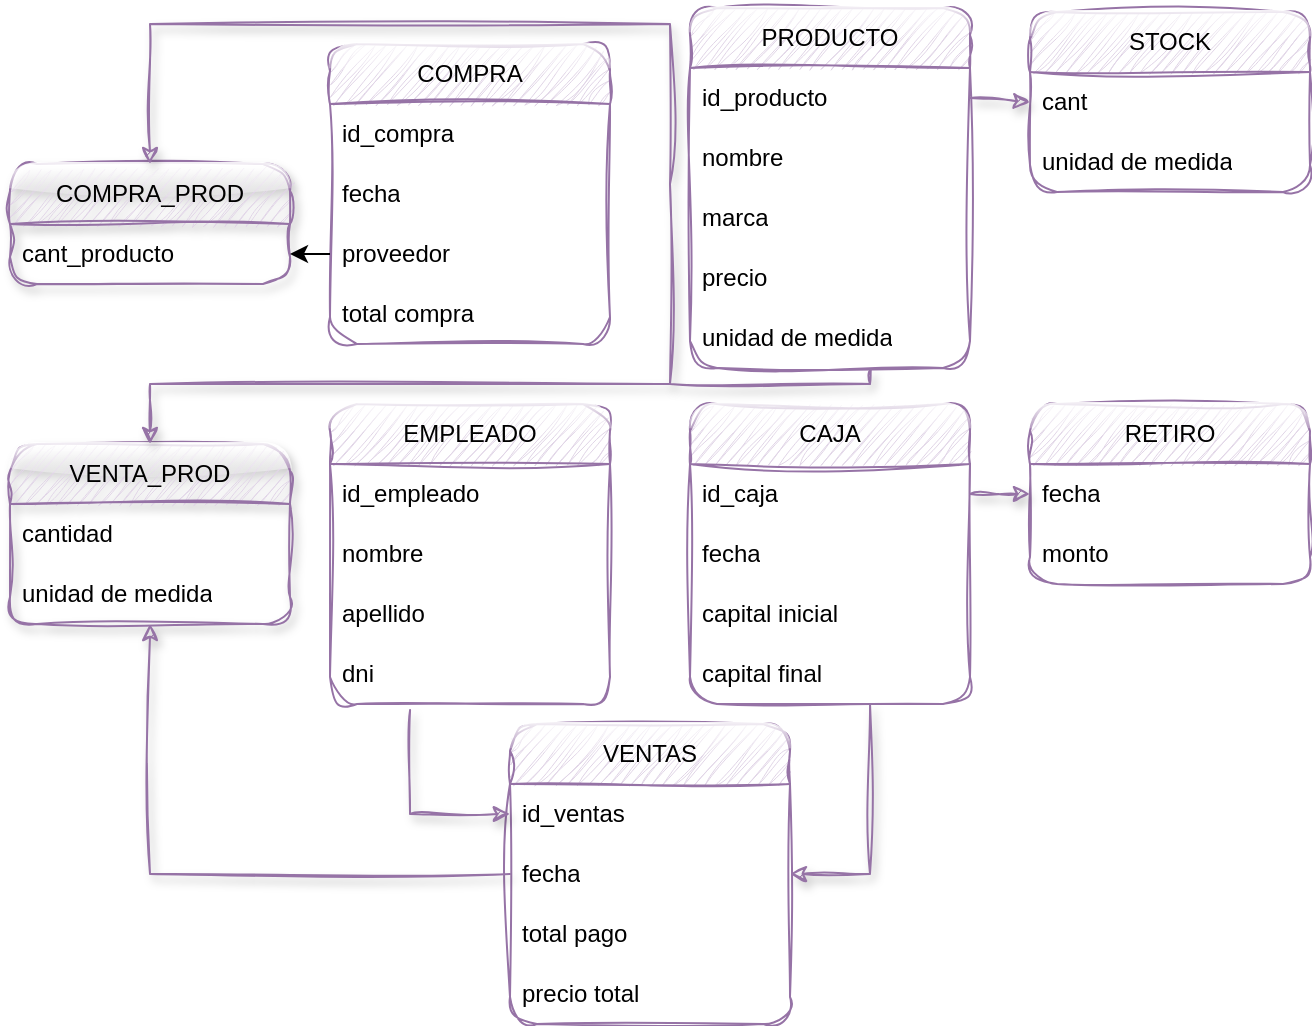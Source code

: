 <mxfile version="22.1.2" type="github">
  <diagram id="C5RBs43oDa-KdzZeNtuy" name="Page-1">
    <mxGraphModel dx="978" dy="520" grid="1" gridSize="10" guides="1" tooltips="1" connect="1" arrows="1" fold="1" page="1" pageScale="1" pageWidth="827" pageHeight="1169" math="0" shadow="0">
      <root>
        <mxCell id="WIyWlLk6GJQsqaUBKTNV-0" />
        <mxCell id="WIyWlLk6GJQsqaUBKTNV-1" parent="WIyWlLk6GJQsqaUBKTNV-0" />
        <mxCell id="2cjY5G2QwRt7IRQpPaNF-2" value="PRODUCTO" style="swimlane;fontStyle=0;childLayout=stackLayout;horizontal=1;startSize=30;horizontalStack=0;resizeParent=1;resizeParentMax=0;resizeLast=0;collapsible=1;marginBottom=0;whiteSpace=wrap;html=1;fillColor=#e1d5e7;strokeColor=#9673a6;glass=1;rounded=1;sketch=1;curveFitting=1;jiggle=2;" parent="WIyWlLk6GJQsqaUBKTNV-1" vertex="1">
          <mxGeometry x="350" y="62" width="140" height="180" as="geometry" />
        </mxCell>
        <mxCell id="2cjY5G2QwRt7IRQpPaNF-3" value="id_producto" style="text;strokeColor=none;fillColor=none;align=left;verticalAlign=middle;spacingLeft=4;spacingRight=4;overflow=hidden;points=[[0,0.5],[1,0.5]];portConstraint=eastwest;rotatable=0;whiteSpace=wrap;html=1;" parent="2cjY5G2QwRt7IRQpPaNF-2" vertex="1">
          <mxGeometry y="30" width="140" height="30" as="geometry" />
        </mxCell>
        <mxCell id="2cjY5G2QwRt7IRQpPaNF-4" value="nombre" style="text;strokeColor=none;fillColor=none;align=left;verticalAlign=middle;spacingLeft=4;spacingRight=4;overflow=hidden;points=[[0,0.5],[1,0.5]];portConstraint=eastwest;rotatable=0;whiteSpace=wrap;html=1;" parent="2cjY5G2QwRt7IRQpPaNF-2" vertex="1">
          <mxGeometry y="60" width="140" height="30" as="geometry" />
        </mxCell>
        <mxCell id="2cjY5G2QwRt7IRQpPaNF-5" value="marca" style="text;strokeColor=none;fillColor=none;align=left;verticalAlign=middle;spacingLeft=4;spacingRight=4;overflow=hidden;points=[[0,0.5],[1,0.5]];portConstraint=eastwest;rotatable=0;whiteSpace=wrap;html=1;" parent="2cjY5G2QwRt7IRQpPaNF-2" vertex="1">
          <mxGeometry y="90" width="140" height="30" as="geometry" />
        </mxCell>
        <mxCell id="2cjY5G2QwRt7IRQpPaNF-6" value="&lt;font style=&quot;vertical-align: inherit;&quot;&gt;&lt;font style=&quot;vertical-align: inherit;&quot;&gt;precio&lt;/font&gt;&lt;/font&gt;" style="text;strokeColor=none;fillColor=none;align=left;verticalAlign=middle;spacingLeft=4;spacingRight=4;overflow=hidden;points=[[0,0.5],[1,0.5]];portConstraint=eastwest;rotatable=0;whiteSpace=wrap;html=1;" parent="2cjY5G2QwRt7IRQpPaNF-2" vertex="1">
          <mxGeometry y="120" width="140" height="30" as="geometry" />
        </mxCell>
        <mxCell id="7tUASOZFxMvW11CiQO7q-0" value="&lt;font style=&quot;vertical-align: inherit;&quot;&gt;&lt;font style=&quot;vertical-align: inherit;&quot;&gt;&lt;font style=&quot;vertical-align: inherit;&quot;&gt;&lt;font style=&quot;vertical-align: inherit;&quot;&gt;unidad de medida&lt;/font&gt;&lt;/font&gt;&lt;/font&gt;&lt;/font&gt;" style="text;strokeColor=none;fillColor=none;align=left;verticalAlign=middle;spacingLeft=4;spacingRight=4;overflow=hidden;points=[[0,0.5],[1,0.5]];portConstraint=eastwest;rotatable=0;whiteSpace=wrap;html=1;" vertex="1" parent="2cjY5G2QwRt7IRQpPaNF-2">
          <mxGeometry y="150" width="140" height="30" as="geometry" />
        </mxCell>
        <mxCell id="2cjY5G2QwRt7IRQpPaNF-7" value="STOCK" style="swimlane;fontStyle=0;childLayout=stackLayout;horizontal=1;startSize=30;horizontalStack=0;resizeParent=1;resizeParentMax=0;resizeLast=0;collapsible=1;marginBottom=0;whiteSpace=wrap;html=1;glass=1;sketch=1;curveFitting=1;jiggle=2;rounded=1;fillColor=#e1d5e7;strokeColor=#9673a6;" parent="WIyWlLk6GJQsqaUBKTNV-1" vertex="1">
          <mxGeometry x="520" y="64" width="140" height="90" as="geometry" />
        </mxCell>
        <mxCell id="2cjY5G2QwRt7IRQpPaNF-8" value="cant" style="text;strokeColor=none;fillColor=none;align=left;verticalAlign=middle;spacingLeft=4;spacingRight=4;overflow=hidden;points=[[0,0.5],[1,0.5]];portConstraint=eastwest;rotatable=0;whiteSpace=wrap;html=1;" parent="2cjY5G2QwRt7IRQpPaNF-7" vertex="1">
          <mxGeometry y="30" width="140" height="30" as="geometry" />
        </mxCell>
        <mxCell id="7tUASOZFxMvW11CiQO7q-4" value="&lt;font style=&quot;vertical-align: inherit;&quot;&gt;&lt;font style=&quot;vertical-align: inherit;&quot;&gt;unidad de medida&lt;/font&gt;&lt;/font&gt;" style="text;strokeColor=none;fillColor=none;align=left;verticalAlign=middle;spacingLeft=4;spacingRight=4;overflow=hidden;points=[[0,0.5],[1,0.5]];portConstraint=eastwest;rotatable=0;whiteSpace=wrap;html=1;" vertex="1" parent="2cjY5G2QwRt7IRQpPaNF-7">
          <mxGeometry y="60" width="140" height="30" as="geometry" />
        </mxCell>
        <mxCell id="2cjY5G2QwRt7IRQpPaNF-12" value="EMPLEADO" style="swimlane;fontStyle=0;childLayout=stackLayout;horizontal=1;startSize=30;horizontalStack=0;resizeParent=1;resizeParentMax=0;resizeLast=0;collapsible=1;marginBottom=0;whiteSpace=wrap;html=1;fillColor=#e1d5e7;strokeColor=#9673a6;glass=1;rounded=1;sketch=1;curveFitting=1;jiggle=2;" parent="WIyWlLk6GJQsqaUBKTNV-1" vertex="1">
          <mxGeometry x="170" y="260" width="140" height="150" as="geometry" />
        </mxCell>
        <mxCell id="2cjY5G2QwRt7IRQpPaNF-13" value="id_empleado" style="text;strokeColor=none;fillColor=none;align=left;verticalAlign=middle;spacingLeft=4;spacingRight=4;overflow=hidden;points=[[0,0.5],[1,0.5]];portConstraint=eastwest;rotatable=0;whiteSpace=wrap;html=1;" parent="2cjY5G2QwRt7IRQpPaNF-12" vertex="1">
          <mxGeometry y="30" width="140" height="30" as="geometry" />
        </mxCell>
        <mxCell id="2cjY5G2QwRt7IRQpPaNF-14" value="nombre" style="text;strokeColor=none;fillColor=none;align=left;verticalAlign=middle;spacingLeft=4;spacingRight=4;overflow=hidden;points=[[0,0.5],[1,0.5]];portConstraint=eastwest;rotatable=0;whiteSpace=wrap;html=1;" parent="2cjY5G2QwRt7IRQpPaNF-12" vertex="1">
          <mxGeometry y="60" width="140" height="30" as="geometry" />
        </mxCell>
        <mxCell id="2cjY5G2QwRt7IRQpPaNF-15" value="apellido" style="text;strokeColor=none;fillColor=none;align=left;verticalAlign=middle;spacingLeft=4;spacingRight=4;overflow=hidden;points=[[0,0.5],[1,0.5]];portConstraint=eastwest;rotatable=0;whiteSpace=wrap;html=1;" parent="2cjY5G2QwRt7IRQpPaNF-12" vertex="1">
          <mxGeometry y="90" width="140" height="30" as="geometry" />
        </mxCell>
        <mxCell id="2cjY5G2QwRt7IRQpPaNF-16" value="dni" style="text;strokeColor=none;fillColor=none;align=left;verticalAlign=middle;spacingLeft=4;spacingRight=4;overflow=hidden;points=[[0,0.5],[1,0.5]];portConstraint=eastwest;rotatable=0;whiteSpace=wrap;html=1;" parent="2cjY5G2QwRt7IRQpPaNF-12" vertex="1">
          <mxGeometry y="120" width="140" height="30" as="geometry" />
        </mxCell>
        <mxCell id="2cjY5G2QwRt7IRQpPaNF-17" value="CAJA" style="swimlane;fontStyle=0;childLayout=stackLayout;horizontal=1;startSize=30;horizontalStack=0;resizeParent=1;resizeParentMax=0;resizeLast=0;collapsible=1;marginBottom=0;whiteSpace=wrap;html=1;fillColor=#e1d5e7;strokeColor=#9673a6;rounded=1;sketch=1;curveFitting=1;jiggle=2;glass=1;" parent="WIyWlLk6GJQsqaUBKTNV-1" vertex="1">
          <mxGeometry x="350" y="260" width="140" height="150" as="geometry" />
        </mxCell>
        <mxCell id="2cjY5G2QwRt7IRQpPaNF-18" value="id_caja" style="text;strokeColor=none;fillColor=none;align=left;verticalAlign=middle;spacingLeft=4;spacingRight=4;overflow=hidden;points=[[0,0.5],[1,0.5]];portConstraint=eastwest;rotatable=0;whiteSpace=wrap;html=1;" parent="2cjY5G2QwRt7IRQpPaNF-17" vertex="1">
          <mxGeometry y="30" width="140" height="30" as="geometry" />
        </mxCell>
        <mxCell id="2cjY5G2QwRt7IRQpPaNF-19" value="fecha" style="text;strokeColor=none;fillColor=none;align=left;verticalAlign=middle;spacingLeft=4;spacingRight=4;overflow=hidden;points=[[0,0.5],[1,0.5]];portConstraint=eastwest;rotatable=0;whiteSpace=wrap;html=1;" parent="2cjY5G2QwRt7IRQpPaNF-17" vertex="1">
          <mxGeometry y="60" width="140" height="30" as="geometry" />
        </mxCell>
        <mxCell id="2cjY5G2QwRt7IRQpPaNF-20" value="capital inicial" style="text;strokeColor=none;fillColor=none;align=left;verticalAlign=middle;spacingLeft=4;spacingRight=4;overflow=hidden;points=[[0,0.5],[1,0.5]];portConstraint=eastwest;rotatable=0;whiteSpace=wrap;html=1;" parent="2cjY5G2QwRt7IRQpPaNF-17" vertex="1">
          <mxGeometry y="90" width="140" height="30" as="geometry" />
        </mxCell>
        <mxCell id="2cjY5G2QwRt7IRQpPaNF-21" value="capital final" style="text;strokeColor=none;fillColor=none;align=left;verticalAlign=middle;spacingLeft=4;spacingRight=4;overflow=hidden;points=[[0,0.5],[1,0.5]];portConstraint=eastwest;rotatable=0;whiteSpace=wrap;html=1;" parent="2cjY5G2QwRt7IRQpPaNF-17" vertex="1">
          <mxGeometry y="120" width="140" height="30" as="geometry" />
        </mxCell>
        <mxCell id="2cjY5G2QwRt7IRQpPaNF-22" value="COMPRA" style="swimlane;fontStyle=0;childLayout=stackLayout;horizontal=1;startSize=30;horizontalStack=0;resizeParent=1;resizeParentMax=0;resizeLast=0;collapsible=1;marginBottom=0;whiteSpace=wrap;html=1;fillColor=#e1d5e7;strokeColor=#9673a6;rounded=1;sketch=1;curveFitting=1;jiggle=2;glass=1;" parent="WIyWlLk6GJQsqaUBKTNV-1" vertex="1">
          <mxGeometry x="170" y="80" width="140" height="150" as="geometry" />
        </mxCell>
        <mxCell id="2cjY5G2QwRt7IRQpPaNF-23" value="id_compra" style="text;strokeColor=none;fillColor=none;align=left;verticalAlign=middle;spacingLeft=4;spacingRight=4;overflow=hidden;points=[[0,0.5],[1,0.5]];portConstraint=eastwest;rotatable=0;whiteSpace=wrap;html=1;" parent="2cjY5G2QwRt7IRQpPaNF-22" vertex="1">
          <mxGeometry y="30" width="140" height="30" as="geometry" />
        </mxCell>
        <mxCell id="2cjY5G2QwRt7IRQpPaNF-24" value="fecha" style="text;strokeColor=none;fillColor=none;align=left;verticalAlign=middle;spacingLeft=4;spacingRight=4;overflow=hidden;points=[[0,0.5],[1,0.5]];portConstraint=eastwest;rotatable=0;whiteSpace=wrap;html=1;" parent="2cjY5G2QwRt7IRQpPaNF-22" vertex="1">
          <mxGeometry y="60" width="140" height="30" as="geometry" />
        </mxCell>
        <mxCell id="2cjY5G2QwRt7IRQpPaNF-25" value="proveedor" style="text;strokeColor=none;fillColor=none;align=left;verticalAlign=middle;spacingLeft=4;spacingRight=4;overflow=hidden;points=[[0,0.5],[1,0.5]];portConstraint=eastwest;rotatable=0;whiteSpace=wrap;html=1;" parent="2cjY5G2QwRt7IRQpPaNF-22" vertex="1">
          <mxGeometry y="90" width="140" height="30" as="geometry" />
        </mxCell>
        <mxCell id="2cjY5G2QwRt7IRQpPaNF-26" value="total compra" style="text;strokeColor=none;fillColor=none;align=left;verticalAlign=middle;spacingLeft=4;spacingRight=4;overflow=hidden;points=[[0,0.5],[1,0.5]];portConstraint=eastwest;rotatable=0;whiteSpace=wrap;html=1;" parent="2cjY5G2QwRt7IRQpPaNF-22" vertex="1">
          <mxGeometry y="120" width="140" height="30" as="geometry" />
        </mxCell>
        <mxCell id="2cjY5G2QwRt7IRQpPaNF-27" value="RETIRO" style="swimlane;fontStyle=0;childLayout=stackLayout;horizontal=1;startSize=30;horizontalStack=0;resizeParent=1;resizeParentMax=0;resizeLast=0;collapsible=1;marginBottom=0;whiteSpace=wrap;html=1;glass=1;sketch=1;curveFitting=1;jiggle=2;rounded=1;fillColor=#e1d5e7;strokeColor=#9673a6;" parent="WIyWlLk6GJQsqaUBKTNV-1" vertex="1">
          <mxGeometry x="520" y="260" width="140" height="90" as="geometry" />
        </mxCell>
        <mxCell id="2cjY5G2QwRt7IRQpPaNF-28" value="fecha" style="text;strokeColor=none;fillColor=none;align=left;verticalAlign=middle;spacingLeft=4;spacingRight=4;overflow=hidden;points=[[0,0.5],[1,0.5]];portConstraint=eastwest;rotatable=0;whiteSpace=wrap;html=1;" parent="2cjY5G2QwRt7IRQpPaNF-27" vertex="1">
          <mxGeometry y="30" width="140" height="30" as="geometry" />
        </mxCell>
        <mxCell id="2cjY5G2QwRt7IRQpPaNF-29" value="monto" style="text;strokeColor=none;fillColor=none;align=left;verticalAlign=middle;spacingLeft=4;spacingRight=4;overflow=hidden;points=[[0,0.5],[1,0.5]];portConstraint=eastwest;rotatable=0;whiteSpace=wrap;html=1;" parent="2cjY5G2QwRt7IRQpPaNF-27" vertex="1">
          <mxGeometry y="60" width="140" height="30" as="geometry" />
        </mxCell>
        <mxCell id="2cjY5G2QwRt7IRQpPaNF-32" value="VENTAS" style="swimlane;fontStyle=0;childLayout=stackLayout;horizontal=1;startSize=30;horizontalStack=0;resizeParent=1;resizeParentMax=0;resizeLast=0;collapsible=1;marginBottom=0;whiteSpace=wrap;html=1;sketch=1;curveFitting=1;jiggle=2;rounded=1;glass=1;fillColor=#e1d5e7;strokeColor=#9673a6;" parent="WIyWlLk6GJQsqaUBKTNV-1" vertex="1">
          <mxGeometry x="260" y="420" width="140" height="150" as="geometry" />
        </mxCell>
        <mxCell id="2cjY5G2QwRt7IRQpPaNF-33" value="id_ventas" style="text;strokeColor=none;fillColor=none;align=left;verticalAlign=middle;spacingLeft=4;spacingRight=4;overflow=hidden;points=[[0,0.5],[1,0.5]];portConstraint=eastwest;rotatable=0;whiteSpace=wrap;html=1;" parent="2cjY5G2QwRt7IRQpPaNF-32" vertex="1">
          <mxGeometry y="30" width="140" height="30" as="geometry" />
        </mxCell>
        <mxCell id="2cjY5G2QwRt7IRQpPaNF-34" value="fecha" style="text;strokeColor=none;fillColor=none;align=left;verticalAlign=middle;spacingLeft=4;spacingRight=4;overflow=hidden;points=[[0,0.5],[1,0.5]];portConstraint=eastwest;rotatable=0;whiteSpace=wrap;html=1;" parent="2cjY5G2QwRt7IRQpPaNF-32" vertex="1">
          <mxGeometry y="60" width="140" height="30" as="geometry" />
        </mxCell>
        <mxCell id="2cjY5G2QwRt7IRQpPaNF-35" value="total pago" style="text;strokeColor=none;fillColor=none;align=left;verticalAlign=middle;spacingLeft=4;spacingRight=4;overflow=hidden;points=[[0,0.5],[1,0.5]];portConstraint=eastwest;rotatable=0;whiteSpace=wrap;html=1;" parent="2cjY5G2QwRt7IRQpPaNF-32" vertex="1">
          <mxGeometry y="90" width="140" height="30" as="geometry" />
        </mxCell>
        <mxCell id="2cjY5G2QwRt7IRQpPaNF-40" value="precio total" style="text;strokeColor=none;fillColor=none;align=left;verticalAlign=middle;spacingLeft=4;spacingRight=4;overflow=hidden;points=[[0,0.5],[1,0.5]];portConstraint=eastwest;rotatable=0;whiteSpace=wrap;html=1;" parent="2cjY5G2QwRt7IRQpPaNF-32" vertex="1">
          <mxGeometry y="120" width="140" height="30" as="geometry" />
        </mxCell>
        <mxCell id="2cjY5G2QwRt7IRQpPaNF-41" value="" style="endArrow=classic;html=1;rounded=0;exitX=0.643;exitY=1;exitDx=0;exitDy=0;exitPerimeter=0;entryX=1;entryY=0.5;entryDx=0;entryDy=0;fillColor=#e1d5e7;strokeColor=#9673a6;sketch=1;curveFitting=1;jiggle=2;shadow=1;" parent="WIyWlLk6GJQsqaUBKTNV-1" source="2cjY5G2QwRt7IRQpPaNF-21" target="2cjY5G2QwRt7IRQpPaNF-34" edge="1">
          <mxGeometry width="50" height="50" relative="1" as="geometry">
            <mxPoint x="390" y="390" as="sourcePoint" />
            <mxPoint x="420" y="540" as="targetPoint" />
            <Array as="points">
              <mxPoint x="440" y="495" />
            </Array>
          </mxGeometry>
        </mxCell>
        <mxCell id="2cjY5G2QwRt7IRQpPaNF-42" value="" style="endArrow=classic;html=1;rounded=0;entryX=0;entryY=0.5;entryDx=0;entryDy=0;exitX=0.286;exitY=1.1;exitDx=0;exitDy=0;exitPerimeter=0;sketch=1;curveFitting=1;jiggle=2;shadow=1;fillColor=#e1d5e7;strokeColor=#9673a6;" parent="WIyWlLk6GJQsqaUBKTNV-1" source="2cjY5G2QwRt7IRQpPaNF-16" target="2cjY5G2QwRt7IRQpPaNF-33" edge="1">
          <mxGeometry width="50" height="50" relative="1" as="geometry">
            <mxPoint x="390" y="390" as="sourcePoint" />
            <mxPoint x="440" y="340" as="targetPoint" />
            <Array as="points">
              <mxPoint x="210" y="465" />
            </Array>
          </mxGeometry>
        </mxCell>
        <mxCell id="2cjY5G2QwRt7IRQpPaNF-43" value="COMPRA_PROD" style="swimlane;fontStyle=0;childLayout=stackLayout;horizontal=1;startSize=30;horizontalStack=0;resizeParent=1;resizeParentMax=0;resizeLast=0;collapsible=1;marginBottom=0;whiteSpace=wrap;html=1;sketch=1;curveFitting=1;jiggle=2;shadow=1;glass=1;rounded=1;fillColor=#e1d5e7;strokeColor=#9673a6;" parent="WIyWlLk6GJQsqaUBKTNV-1" vertex="1">
          <mxGeometry x="10" y="140" width="140" height="60" as="geometry" />
        </mxCell>
        <mxCell id="2cjY5G2QwRt7IRQpPaNF-44" value="cant_producto" style="text;strokeColor=none;fillColor=none;align=left;verticalAlign=middle;spacingLeft=4;spacingRight=4;overflow=hidden;points=[[0,0.5],[1,0.5]];portConstraint=eastwest;rotatable=0;whiteSpace=wrap;html=1;" parent="2cjY5G2QwRt7IRQpPaNF-43" vertex="1">
          <mxGeometry y="30" width="140" height="30" as="geometry" />
        </mxCell>
        <mxCell id="2cjY5G2QwRt7IRQpPaNF-46" value="" style="endArrow=classic;html=1;rounded=0;entryX=0.5;entryY=0;entryDx=0;entryDy=0;sketch=1;curveFitting=1;jiggle=2;shadow=1;fillColor=#e1d5e7;strokeColor=#9673a6;exitX=0.646;exitY=1.02;exitDx=0;exitDy=0;exitPerimeter=0;" parent="WIyWlLk6GJQsqaUBKTNV-1" source="7tUASOZFxMvW11CiQO7q-0" target="2cjY5G2QwRt7IRQpPaNF-43" edge="1">
          <mxGeometry width="50" height="50" relative="1" as="geometry">
            <mxPoint x="410" y="250" as="sourcePoint" />
            <mxPoint x="440" y="240" as="targetPoint" />
            <Array as="points">
              <mxPoint x="440" y="250" />
              <mxPoint x="340" y="250" />
              <mxPoint x="340" y="150" />
              <mxPoint x="340" y="70" />
              <mxPoint x="80" y="70" />
            </Array>
          </mxGeometry>
        </mxCell>
        <mxCell id="2cjY5G2QwRt7IRQpPaNF-47" value="" style="endArrow=classic;html=1;rounded=0;entryX=1;entryY=0.5;entryDx=0;entryDy=0;exitX=0;exitY=0.5;exitDx=0;exitDy=0;" parent="WIyWlLk6GJQsqaUBKTNV-1" source="2cjY5G2QwRt7IRQpPaNF-25" target="2cjY5G2QwRt7IRQpPaNF-44" edge="1">
          <mxGeometry width="50" height="50" relative="1" as="geometry">
            <mxPoint x="390" y="290" as="sourcePoint" />
            <mxPoint x="440" y="240" as="targetPoint" />
          </mxGeometry>
        </mxCell>
        <mxCell id="2cjY5G2QwRt7IRQpPaNF-48" value="VENTA_PROD" style="swimlane;fontStyle=0;childLayout=stackLayout;horizontal=1;startSize=30;horizontalStack=0;resizeParent=1;resizeParentMax=0;resizeLast=0;collapsible=1;marginBottom=0;whiteSpace=wrap;html=1;glass=1;rounded=1;sketch=1;curveFitting=1;jiggle=2;shadow=1;fillColor=#e1d5e7;strokeColor=#9673a6;" parent="WIyWlLk6GJQsqaUBKTNV-1" vertex="1">
          <mxGeometry x="10" y="280" width="140" height="90" as="geometry" />
        </mxCell>
        <mxCell id="2cjY5G2QwRt7IRQpPaNF-49" value="cantidad" style="text;strokeColor=none;fillColor=none;align=left;verticalAlign=middle;spacingLeft=4;spacingRight=4;overflow=hidden;points=[[0,0.5],[1,0.5]];portConstraint=eastwest;rotatable=0;whiteSpace=wrap;html=1;shadow=1;rounded=1;" parent="2cjY5G2QwRt7IRQpPaNF-48" vertex="1">
          <mxGeometry y="30" width="140" height="30" as="geometry" />
        </mxCell>
        <mxCell id="7tUASOZFxMvW11CiQO7q-3" value="&lt;font style=&quot;vertical-align: inherit;&quot;&gt;&lt;font style=&quot;vertical-align: inherit;&quot;&gt;unidad de medida&lt;/font&gt;&lt;/font&gt;" style="text;strokeColor=none;fillColor=none;align=left;verticalAlign=middle;spacingLeft=4;spacingRight=4;overflow=hidden;points=[[0,0.5],[1,0.5]];portConstraint=eastwest;rotatable=0;whiteSpace=wrap;html=1;shadow=1;rounded=1;" vertex="1" parent="2cjY5G2QwRt7IRQpPaNF-48">
          <mxGeometry y="60" width="140" height="30" as="geometry" />
        </mxCell>
        <mxCell id="2cjY5G2QwRt7IRQpPaNF-50" value="" style="endArrow=classic;html=1;rounded=0;entryX=0.5;entryY=0;entryDx=0;entryDy=0;sketch=1;curveFitting=1;jiggle=2;shadow=1;fillColor=#e1d5e7;strokeColor=#9673a6;" parent="WIyWlLk6GJQsqaUBKTNV-1" target="2cjY5G2QwRt7IRQpPaNF-48" edge="1">
          <mxGeometry width="50" height="50" relative="1" as="geometry">
            <mxPoint x="340" y="250" as="sourcePoint" />
            <mxPoint x="440" y="240" as="targetPoint" />
            <Array as="points">
              <mxPoint x="80" y="250" />
            </Array>
          </mxGeometry>
        </mxCell>
        <mxCell id="2cjY5G2QwRt7IRQpPaNF-51" value="" style="endArrow=classic;html=1;rounded=0;exitX=0;exitY=0.5;exitDx=0;exitDy=0;fillColor=#e1d5e7;strokeColor=#9673a6;sketch=1;curveFitting=1;jiggle=2;shadow=1;" parent="WIyWlLk6GJQsqaUBKTNV-1" source="2cjY5G2QwRt7IRQpPaNF-34" edge="1">
          <mxGeometry width="50" height="50" relative="1" as="geometry">
            <mxPoint x="390" y="390" as="sourcePoint" />
            <mxPoint x="80" y="370" as="targetPoint" />
            <Array as="points">
              <mxPoint x="80" y="495" />
            </Array>
          </mxGeometry>
        </mxCell>
        <mxCell id="2cjY5G2QwRt7IRQpPaNF-52" value="" style="endArrow=classic;html=1;rounded=0;entryX=0;entryY=0.5;entryDx=0;entryDy=0;exitX=1;exitY=0.5;exitDx=0;exitDy=0;fillColor=#e1d5e7;strokeColor=#9673a6;sketch=1;curveFitting=1;jiggle=2;shadow=1;" parent="WIyWlLk6GJQsqaUBKTNV-1" source="2cjY5G2QwRt7IRQpPaNF-18" target="2cjY5G2QwRt7IRQpPaNF-28" edge="1">
          <mxGeometry width="50" height="50" relative="1" as="geometry">
            <mxPoint x="380" y="400" as="sourcePoint" />
            <mxPoint x="430" y="350" as="targetPoint" />
          </mxGeometry>
        </mxCell>
        <mxCell id="2cjY5G2QwRt7IRQpPaNF-54" value="" style="endArrow=classic;html=1;rounded=0;entryX=0;entryY=0.5;entryDx=0;entryDy=0;exitX=1;exitY=0.5;exitDx=0;exitDy=0;sketch=1;curveFitting=1;jiggle=2;shadow=1;fillColor=#e1d5e7;strokeColor=#9673a6;" parent="WIyWlLk6GJQsqaUBKTNV-1" source="2cjY5G2QwRt7IRQpPaNF-3" target="2cjY5G2QwRt7IRQpPaNF-8" edge="1">
          <mxGeometry width="50" height="50" relative="1" as="geometry">
            <mxPoint x="500" y="315" as="sourcePoint" />
            <mxPoint x="530" y="315" as="targetPoint" />
          </mxGeometry>
        </mxCell>
      </root>
    </mxGraphModel>
  </diagram>
</mxfile>
